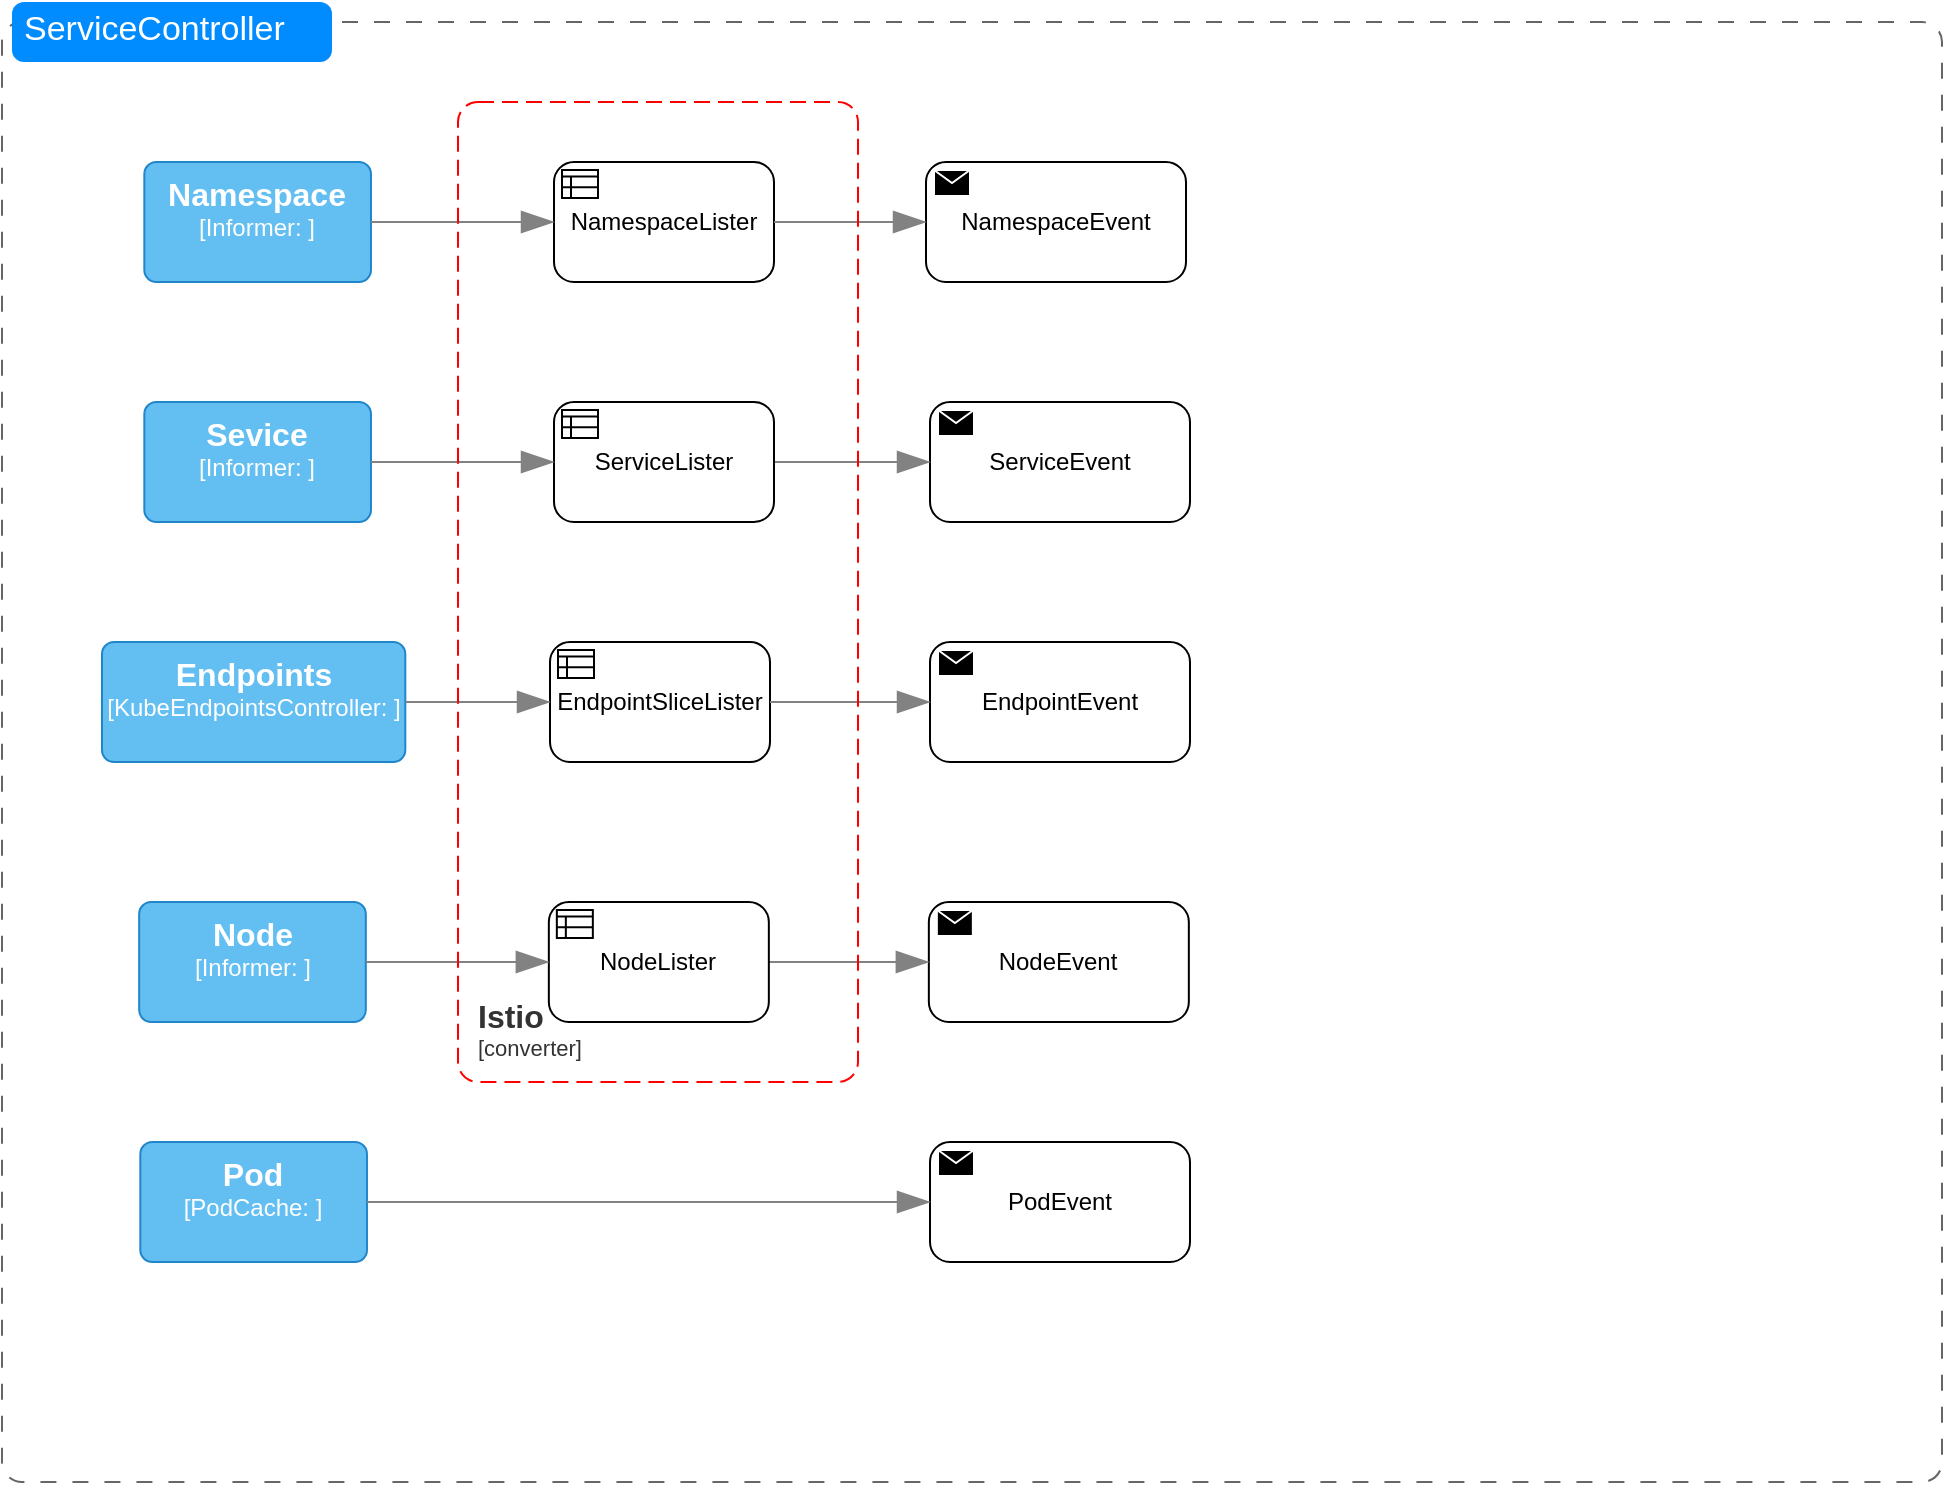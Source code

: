 <mxfile version="21.3.7" type="github">
  <diagram name="第 1 页" id="6w_RUWlSzRC_xdGTks5t">
    <mxGraphModel dx="1434" dy="796" grid="1" gridSize="10" guides="1" tooltips="1" connect="1" arrows="1" fold="1" page="1" pageScale="1" pageWidth="827" pageHeight="1169" math="0" shadow="0">
      <root>
        <mxCell id="0" />
        <mxCell id="1" parent="0" />
        <mxCell id="p8ZNJeQfTnOQerX0WRQx-1" value="" style="shape=mxgraph.mockup.containers.marginRect;rectMarginTop=10;strokeColor=#666666;strokeWidth=1;dashed=1;rounded=1;arcSize=5;recursiveResize=0;html=1;whiteSpace=wrap;rotatable=0;resizeHeight=1;resizeWidth=1;dashPattern=8 8;" vertex="1" parent="1">
          <mxGeometry x="30" y="50" width="970" height="740" as="geometry" />
        </mxCell>
        <mxCell id="p8ZNJeQfTnOQerX0WRQx-2" value="ServiceController" style="shape=rect;strokeColor=none;fillColor=#008cff;strokeWidth=1;dashed=0;rounded=1;arcSize=20;fontColor=#ffffff;fontSize=17;spacing=2;spacingTop=-2;align=left;autosize=1;spacingLeft=4;resizeWidth=0;resizeHeight=0;perimeter=none;html=1;whiteSpace=wrap;" vertex="1" parent="p8ZNJeQfTnOQerX0WRQx-1">
          <mxGeometry x="5" width="160" height="30" as="geometry" />
        </mxCell>
        <object placeholders="1" c4Name="Namespace" c4Type="Informer" c4Technology="" c4Description="" label="&lt;font style=&quot;font-size: 16px&quot;&gt;&lt;b&gt;%c4Name%&lt;/b&gt;&lt;/font&gt;&lt;div&gt;[%c4Type%: %c4Technology%]&lt;/div&gt;&lt;br&gt;&lt;div&gt;&lt;font style=&quot;font-size: 11px&quot;&gt;%c4Description%&lt;/font&gt;&lt;/div&gt;" id="p8ZNJeQfTnOQerX0WRQx-3">
          <mxCell style="rounded=1;whiteSpace=wrap;html=1;labelBackgroundColor=none;fillColor=#63BEF2;fontColor=#ffffff;align=center;arcSize=10;strokeColor=#2086C9;metaEdit=1;resizable=1;points=[[0.25,0,0],[0.5,0,0],[0.75,0,0],[1,0.25,0],[1,0.5,0],[1,0.75,0],[0.75,1,0],[0.5,1,0],[0.25,1,0],[0,0.75,0],[0,0.5,0],[0,0.25,0]];portConstraintRotation=0;recursiveResize=0;resizeWidth=1;resizeHeight=1;" vertex="1" parent="p8ZNJeQfTnOQerX0WRQx-1">
            <mxGeometry x="71.16" y="80" width="113.33" height="60" as="geometry" />
          </mxCell>
        </object>
        <object placeholders="1" c4Name="Sevice" c4Type="Informer" c4Technology="" c4Description="" label="&lt;font style=&quot;font-size: 16px&quot;&gt;&lt;b&gt;%c4Name%&lt;/b&gt;&lt;/font&gt;&lt;div&gt;[%c4Type%: %c4Technology%]&lt;/div&gt;&lt;br&gt;&lt;div&gt;&lt;font style=&quot;font-size: 11px&quot;&gt;%c4Description%&lt;/font&gt;&lt;/div&gt;" id="p8ZNJeQfTnOQerX0WRQx-4">
          <mxCell style="rounded=1;whiteSpace=wrap;html=1;labelBackgroundColor=none;fillColor=#63BEF2;fontColor=#ffffff;align=center;arcSize=10;strokeColor=#2086C9;metaEdit=1;resizable=1;points=[[0.25,0,0],[0.5,0,0],[0.75,0,0],[1,0.25,0],[1,0.5,0],[1,0.75,0],[0.75,1,0],[0.5,1,0],[0.25,1,0],[0,0.75,0],[0,0.5,0],[0,0.25,0]];portConstraintRotation=0;recursiveResize=0;resizeWidth=1;resizeHeight=1;" vertex="1" parent="p8ZNJeQfTnOQerX0WRQx-1">
            <mxGeometry x="71.16" y="200" width="113.33" height="60" as="geometry" />
          </mxCell>
        </object>
        <object placeholders="1" c4Name="Endpoints" c4Type="KubeEndpointsController" c4Technology="" c4Description="" label="&lt;font style=&quot;font-size: 16px&quot;&gt;&lt;b&gt;%c4Name%&lt;/b&gt;&lt;/font&gt;&lt;div&gt;[%c4Type%: %c4Technology%]&lt;/div&gt;&lt;br&gt;&lt;div&gt;&lt;font style=&quot;font-size: 11px&quot;&gt;%c4Description%&lt;/font&gt;&lt;/div&gt;" id="p8ZNJeQfTnOQerX0WRQx-5">
          <mxCell style="rounded=1;whiteSpace=wrap;html=1;labelBackgroundColor=none;fillColor=#63BEF2;fontColor=#ffffff;align=center;arcSize=10;strokeColor=#2086C9;metaEdit=1;resizable=1;points=[[0.25,0,0],[0.5,0,0],[0.75,0,0],[1,0.25,0],[1,0.5,0],[1,0.75,0],[0.75,1,0],[0.5,1,0],[0.25,1,0],[0,0.75,0],[0,0.5,0],[0,0.25,0]];portConstraintRotation=0;recursiveResize=0;resizeWidth=1;resizeHeight=1;" vertex="1" parent="p8ZNJeQfTnOQerX0WRQx-1">
            <mxGeometry x="50" y="320" width="151.66" height="60" as="geometry" />
          </mxCell>
        </object>
        <object placeholders="1" c4Name="Node" c4Type="Informer" c4Technology="" c4Description="" label="&lt;font style=&quot;font-size: 16px&quot;&gt;&lt;b&gt;%c4Name%&lt;/b&gt;&lt;/font&gt;&lt;div&gt;[%c4Type%: %c4Technology%]&lt;/div&gt;&lt;br&gt;&lt;div&gt;&lt;font style=&quot;font-size: 11px&quot;&gt;%c4Description%&lt;/font&gt;&lt;/div&gt;" id="p8ZNJeQfTnOQerX0WRQx-6">
          <mxCell style="rounded=1;whiteSpace=wrap;html=1;labelBackgroundColor=none;fillColor=#63BEF2;fontColor=#ffffff;align=center;arcSize=10;strokeColor=#2086C9;metaEdit=1;resizable=1;points=[[0.25,0,0],[0.5,0,0],[0.75,0,0],[1,0.25,0],[1,0.5,0],[1,0.75,0],[0.75,1,0],[0.5,1,0],[0.25,1,0],[0,0.75,0],[0,0.5,0],[0,0.25,0]];portConstraintRotation=0;recursiveResize=0;resizeWidth=1;resizeHeight=1;" vertex="1" parent="p8ZNJeQfTnOQerX0WRQx-1">
            <mxGeometry x="68.58" y="450" width="113.33" height="60" as="geometry" />
          </mxCell>
        </object>
        <object placeholders="1" c4Name="Pod" c4Type="PodCache" c4Technology="" c4Description="" label="&lt;font style=&quot;font-size: 16px&quot;&gt;&lt;b&gt;%c4Name%&lt;/b&gt;&lt;/font&gt;&lt;div&gt;[%c4Type%: %c4Technology%]&lt;/div&gt;&lt;br&gt;&lt;div&gt;&lt;font style=&quot;font-size: 11px&quot;&gt;%c4Description%&lt;/font&gt;&lt;/div&gt;" id="p8ZNJeQfTnOQerX0WRQx-7">
          <mxCell style="rounded=1;whiteSpace=wrap;html=1;labelBackgroundColor=none;fillColor=#63BEF2;fontColor=#ffffff;align=center;arcSize=10;strokeColor=#2086C9;metaEdit=1;resizable=1;points=[[0.25,0,0],[0.5,0,0],[0.75,0,0],[1,0.25,0],[1,0.5,0],[1,0.75,0],[0.75,1,0],[0.5,1,0],[0.25,1,0],[0,0.75,0],[0,0.5,0],[0,0.25,0]];portConstraintRotation=0;recursiveResize=0;resizeWidth=1;resizeHeight=1;" vertex="1" parent="p8ZNJeQfTnOQerX0WRQx-1">
            <mxGeometry x="69.16" y="570" width="113.33" height="60" as="geometry" />
          </mxCell>
        </object>
        <mxCell id="p8ZNJeQfTnOQerX0WRQx-8" value="NamespaceEvent" style="points=[[0.25,0,0],[0.5,0,0],[0.75,0,0],[1,0.25,0],[1,0.5,0],[1,0.75,0],[0.75,1,0],[0.5,1,0],[0.25,1,0],[0,0.75,0],[0,0.5,0],[0,0.25,0]];shape=mxgraph.bpmn.task;whiteSpace=wrap;rectStyle=rounded;size=10;html=1;container=1;expand=0;collapsible=0;taskMarker=send;" vertex="1" parent="p8ZNJeQfTnOQerX0WRQx-1">
          <mxGeometry x="462" y="80" width="130" height="60" as="geometry" />
        </mxCell>
        <mxCell id="p8ZNJeQfTnOQerX0WRQx-11" value="ServiceEvent" style="points=[[0.25,0,0],[0.5,0,0],[0.75,0,0],[1,0.25,0],[1,0.5,0],[1,0.75,0],[0.75,1,0],[0.5,1,0],[0.25,1,0],[0,0.75,0],[0,0.5,0],[0,0.25,0]];shape=mxgraph.bpmn.task;whiteSpace=wrap;rectStyle=rounded;size=10;html=1;container=1;expand=0;collapsible=0;taskMarker=send;" vertex="1" parent="p8ZNJeQfTnOQerX0WRQx-1">
          <mxGeometry x="464" y="200" width="130" height="60" as="geometry" />
        </mxCell>
        <object placeholders="1" c4Type="Relationship" id="p8ZNJeQfTnOQerX0WRQx-12">
          <mxCell style="endArrow=blockThin;html=1;fontSize=10;fontColor=#404040;strokeWidth=1;endFill=1;strokeColor=#828282;elbow=vertical;metaEdit=1;endSize=14;startSize=14;jumpStyle=arc;jumpSize=16;rounded=0;edgeStyle=orthogonalEdgeStyle;exitX=1;exitY=0.5;exitDx=0;exitDy=0;exitPerimeter=0;entryX=0;entryY=0.5;entryDx=0;entryDy=0;entryPerimeter=0;" edge="1" parent="p8ZNJeQfTnOQerX0WRQx-1" source="p8ZNJeQfTnOQerX0WRQx-29" target="p8ZNJeQfTnOQerX0WRQx-11">
            <mxGeometry width="240" relative="1" as="geometry">
              <mxPoint x="192" y="110" as="sourcePoint" />
              <mxPoint x="240" y="190" as="targetPoint" />
              <Array as="points" />
            </mxGeometry>
          </mxCell>
        </object>
        <mxCell id="p8ZNJeQfTnOQerX0WRQx-13" value="EndpointEvent" style="points=[[0.25,0,0],[0.5,0,0],[0.75,0,0],[1,0.25,0],[1,0.5,0],[1,0.75,0],[0.75,1,0],[0.5,1,0],[0.25,1,0],[0,0.75,0],[0,0.5,0],[0,0.25,0]];shape=mxgraph.bpmn.task;whiteSpace=wrap;rectStyle=rounded;size=10;html=1;container=1;expand=0;collapsible=0;taskMarker=send;" vertex="1" parent="p8ZNJeQfTnOQerX0WRQx-1">
          <mxGeometry x="464" y="320" width="130" height="60" as="geometry" />
        </mxCell>
        <mxCell id="p8ZNJeQfTnOQerX0WRQx-16" value="NodeEvent" style="points=[[0.25,0,0],[0.5,0,0],[0.75,0,0],[1,0.25,0],[1,0.5,0],[1,0.75,0],[0.75,1,0],[0.5,1,0],[0.25,1,0],[0,0.75,0],[0,0.5,0],[0,0.25,0]];shape=mxgraph.bpmn.task;whiteSpace=wrap;rectStyle=rounded;size=10;html=1;container=1;expand=0;collapsible=0;taskMarker=send;" vertex="1" parent="p8ZNJeQfTnOQerX0WRQx-1">
          <mxGeometry x="463.42" y="450" width="130" height="60" as="geometry" />
        </mxCell>
        <object placeholders="1" c4Type="Relationship" id="p8ZNJeQfTnOQerX0WRQx-18">
          <mxCell style="endArrow=blockThin;html=1;fontSize=10;fontColor=#404040;strokeWidth=1;endFill=1;strokeColor=#828282;elbow=vertical;metaEdit=1;endSize=14;startSize=14;jumpStyle=arc;jumpSize=16;rounded=0;exitX=1;exitY=0.5;exitDx=0;exitDy=0;exitPerimeter=0;entryX=0;entryY=0.5;entryDx=0;entryDy=0;entryPerimeter=0;" edge="1" parent="p8ZNJeQfTnOQerX0WRQx-1" source="p8ZNJeQfTnOQerX0WRQx-32" target="p8ZNJeQfTnOQerX0WRQx-16">
            <mxGeometry width="240" relative="1" as="geometry">
              <mxPoint x="212" y="290" as="sourcePoint" />
              <mxPoint x="274" y="290" as="targetPoint" />
            </mxGeometry>
          </mxCell>
        </object>
        <mxCell id="p8ZNJeQfTnOQerX0WRQx-19" value="PodEvent" style="points=[[0.25,0,0],[0.5,0,0],[0.75,0,0],[1,0.25,0],[1,0.5,0],[1,0.75,0],[0.75,1,0],[0.5,1,0],[0.25,1,0],[0,0.75,0],[0,0.5,0],[0,0.25,0]];shape=mxgraph.bpmn.task;whiteSpace=wrap;rectStyle=rounded;size=10;html=1;container=1;expand=0;collapsible=0;taskMarker=send;" vertex="1" parent="p8ZNJeQfTnOQerX0WRQx-1">
          <mxGeometry x="464" y="570" width="130" height="60" as="geometry" />
        </mxCell>
        <object placeholders="1" c4Type="Relationship" id="p8ZNJeQfTnOQerX0WRQx-20">
          <mxCell style="endArrow=blockThin;html=1;fontSize=10;fontColor=#404040;strokeWidth=1;endFill=1;strokeColor=#828282;elbow=vertical;metaEdit=1;endSize=14;startSize=14;jumpStyle=arc;jumpSize=16;rounded=0;exitX=1;exitY=0.5;exitDx=0;exitDy=0;exitPerimeter=0;entryX=0;entryY=0.5;entryDx=0;entryDy=0;entryPerimeter=0;" edge="1" parent="p8ZNJeQfTnOQerX0WRQx-1" source="p8ZNJeQfTnOQerX0WRQx-7" target="p8ZNJeQfTnOQerX0WRQx-19">
            <mxGeometry width="240" relative="1" as="geometry">
              <mxPoint x="192" y="375" as="sourcePoint" />
              <mxPoint x="274" y="375" as="targetPoint" />
            </mxGeometry>
          </mxCell>
        </object>
        <mxCell id="p8ZNJeQfTnOQerX0WRQx-25" value="NamespaceLister" style="points=[[0.25,0,0],[0.5,0,0],[0.75,0,0],[1,0.25,0],[1,0.5,0],[1,0.75,0],[0.75,1,0],[0.5,1,0],[0.25,1,0],[0,0.75,0],[0,0.5,0],[0,0.25,0]];shape=mxgraph.bpmn.task;whiteSpace=wrap;rectStyle=rounded;size=10;html=1;container=1;expand=0;collapsible=0;taskMarker=businessRule;" vertex="1" parent="p8ZNJeQfTnOQerX0WRQx-1">
          <mxGeometry x="276" y="80" width="110" height="60" as="geometry" />
        </mxCell>
        <object placeholders="1" c4Type="Relationship" id="p8ZNJeQfTnOQerX0WRQx-26">
          <mxCell style="endArrow=blockThin;html=1;fontSize=10;fontColor=#404040;strokeWidth=1;endFill=1;strokeColor=#828282;elbow=vertical;metaEdit=1;endSize=14;startSize=14;jumpStyle=arc;jumpSize=16;rounded=0;edgeStyle=orthogonalEdgeStyle;exitX=1;exitY=0.5;exitDx=0;exitDy=0;exitPerimeter=0;entryX=0;entryY=0.5;entryDx=0;entryDy=0;entryPerimeter=0;" edge="1" parent="p8ZNJeQfTnOQerX0WRQx-1" source="p8ZNJeQfTnOQerX0WRQx-3" target="p8ZNJeQfTnOQerX0WRQx-25">
            <mxGeometry width="240" relative="1" as="geometry">
              <mxPoint x="192" y="330" as="sourcePoint" />
              <mxPoint x="274" y="100" as="targetPoint" />
              <Array as="points" />
            </mxGeometry>
          </mxCell>
        </object>
        <object placeholders="1" c4Type="Relationship" id="p8ZNJeQfTnOQerX0WRQx-28">
          <mxCell style="endArrow=blockThin;html=1;fontSize=10;fontColor=#404040;strokeWidth=1;endFill=1;strokeColor=#828282;elbow=vertical;metaEdit=1;endSize=14;startSize=14;jumpStyle=arc;jumpSize=16;rounded=0;exitX=1;exitY=0.5;exitDx=0;exitDy=0;exitPerimeter=0;" edge="1" parent="p8ZNJeQfTnOQerX0WRQx-1" source="p8ZNJeQfTnOQerX0WRQx-25" target="p8ZNJeQfTnOQerX0WRQx-8">
            <mxGeometry width="240" relative="1" as="geometry">
              <mxPoint x="192" y="110" as="sourcePoint" />
              <mxPoint x="284" y="110" as="targetPoint" />
            </mxGeometry>
          </mxCell>
        </object>
        <mxCell id="p8ZNJeQfTnOQerX0WRQx-29" value="ServiceLister" style="points=[[0.25,0,0],[0.5,0,0],[0.75,0,0],[1,0.25,0],[1,0.5,0],[1,0.75,0],[0.75,1,0],[0.5,1,0],[0.25,1,0],[0,0.75,0],[0,0.5,0],[0,0.25,0]];shape=mxgraph.bpmn.task;whiteSpace=wrap;rectStyle=rounded;size=10;html=1;container=1;expand=0;collapsible=0;taskMarker=businessRule;" vertex="1" parent="p8ZNJeQfTnOQerX0WRQx-1">
          <mxGeometry x="276" y="200" width="110" height="60" as="geometry" />
        </mxCell>
        <mxCell id="p8ZNJeQfTnOQerX0WRQx-30" value="" style="endArrow=blockThin;html=1;fontSize=10;fontColor=#404040;strokeWidth=1;endFill=1;strokeColor=#828282;elbow=vertical;metaEdit=1;endSize=14;startSize=14;jumpStyle=arc;jumpSize=16;rounded=0;edgeStyle=orthogonalEdgeStyle;exitX=1;exitY=0.5;exitDx=0;exitDy=0;exitPerimeter=0;entryX=0;entryY=0.5;entryDx=0;entryDy=0;entryPerimeter=0;" edge="1" parent="p8ZNJeQfTnOQerX0WRQx-1" source="p8ZNJeQfTnOQerX0WRQx-4" target="p8ZNJeQfTnOQerX0WRQx-29">
          <mxGeometry width="240" relative="1" as="geometry">
            <mxPoint x="212" y="370" as="sourcePoint" />
            <mxPoint x="492" y="370" as="targetPoint" />
            <Array as="points" />
          </mxGeometry>
        </mxCell>
        <mxCell id="p8ZNJeQfTnOQerX0WRQx-31" value="EndpointSliceLister" style="points=[[0.25,0,0],[0.5,0,0],[0.75,0,0],[1,0.25,0],[1,0.5,0],[1,0.75,0],[0.75,1,0],[0.5,1,0],[0.25,1,0],[0,0.75,0],[0,0.5,0],[0,0.25,0]];shape=mxgraph.bpmn.task;whiteSpace=wrap;rectStyle=rounded;size=10;html=1;container=1;expand=0;collapsible=0;taskMarker=businessRule;" vertex="1" parent="p8ZNJeQfTnOQerX0WRQx-1">
          <mxGeometry x="274" y="320" width="110" height="60" as="geometry" />
        </mxCell>
        <mxCell id="p8ZNJeQfTnOQerX0WRQx-32" value="NodeLister" style="points=[[0.25,0,0],[0.5,0,0],[0.75,0,0],[1,0.25,0],[1,0.5,0],[1,0.75,0],[0.75,1,0],[0.5,1,0],[0.25,1,0],[0,0.75,0],[0,0.5,0],[0,0.25,0]];shape=mxgraph.bpmn.task;whiteSpace=wrap;rectStyle=rounded;size=10;html=1;container=1;expand=0;collapsible=0;taskMarker=businessRule;" vertex="1" parent="p8ZNJeQfTnOQerX0WRQx-1">
          <mxGeometry x="273.42" y="450" width="110" height="60" as="geometry" />
        </mxCell>
        <mxCell id="p8ZNJeQfTnOQerX0WRQx-33" value="" style="endArrow=blockThin;html=1;fontSize=10;fontColor=#404040;strokeWidth=1;endFill=1;strokeColor=#828282;elbow=vertical;metaEdit=1;endSize=14;startSize=14;jumpStyle=arc;jumpSize=16;rounded=0;exitX=1;exitY=0.5;exitDx=0;exitDy=0;exitPerimeter=0;entryX=0;entryY=0.5;entryDx=0;entryDy=0;entryPerimeter=0;" edge="1" parent="p8ZNJeQfTnOQerX0WRQx-1" source="p8ZNJeQfTnOQerX0WRQx-6" target="p8ZNJeQfTnOQerX0WRQx-32">
          <mxGeometry width="240" relative="1" as="geometry">
            <mxPoint x="212" y="545" as="sourcePoint" />
            <mxPoint x="494" y="545" as="targetPoint" />
          </mxGeometry>
        </mxCell>
        <mxCell id="p8ZNJeQfTnOQerX0WRQx-34" value="" style="endArrow=blockThin;html=1;fontSize=10;fontColor=#404040;strokeWidth=1;endFill=1;strokeColor=#828282;elbow=vertical;metaEdit=1;endSize=14;startSize=14;jumpStyle=arc;jumpSize=16;rounded=0;exitX=1;exitY=0.5;exitDx=0;exitDy=0;exitPerimeter=0;" edge="1" parent="p8ZNJeQfTnOQerX0WRQx-1" source="p8ZNJeQfTnOQerX0WRQx-5" target="p8ZNJeQfTnOQerX0WRQx-31">
          <mxGeometry width="240" relative="1" as="geometry">
            <mxPoint x="192" y="505" as="sourcePoint" />
            <mxPoint x="284" y="505" as="targetPoint" />
          </mxGeometry>
        </mxCell>
        <mxCell id="p8ZNJeQfTnOQerX0WRQx-35" value="" style="endArrow=blockThin;html=1;fontSize=10;fontColor=#404040;strokeWidth=1;endFill=1;strokeColor=#828282;elbow=vertical;metaEdit=1;endSize=14;startSize=14;jumpStyle=arc;jumpSize=16;rounded=0;exitX=1;exitY=0.5;exitDx=0;exitDy=0;exitPerimeter=0;entryX=0;entryY=0.5;entryDx=0;entryDy=0;entryPerimeter=0;" edge="1" parent="p8ZNJeQfTnOQerX0WRQx-1" source="p8ZNJeQfTnOQerX0WRQx-31" target="p8ZNJeQfTnOQerX0WRQx-13">
          <mxGeometry width="240" relative="1" as="geometry">
            <mxPoint x="212" y="370" as="sourcePoint" />
            <mxPoint x="284" y="370" as="targetPoint" />
          </mxGeometry>
        </mxCell>
        <object placeholders="1" c4Name="Istio" c4Type="converter" c4Application="converter" label="&lt;font style=&quot;font-size: 16px&quot;&gt;&lt;b&gt;&lt;div style=&quot;text-align: left&quot;&gt;%c4Name%&lt;/div&gt;&lt;/b&gt;&lt;/font&gt;&lt;div style=&quot;text-align: left&quot;&gt;[%c4Application%]&lt;/div&gt;" id="p8ZNJeQfTnOQerX0WRQx-36">
          <mxCell style="rounded=1;fontSize=11;whiteSpace=wrap;html=1;dashed=1;arcSize=20;fillColor=none;strokeColor=#FF0000;fontColor=#333333;labelBackgroundColor=none;align=left;verticalAlign=bottom;labelBorderColor=none;spacingTop=0;spacing=10;dashPattern=8 4;metaEdit=1;rotatable=0;perimeter=rectanglePerimeter;noLabel=0;labelPadding=0;allowArrows=0;connectable=0;expand=0;recursiveResize=0;editable=1;pointerEvents=0;absoluteArcSize=1;points=[[0.25,0,0],[0.5,0,0],[0.75,0,0],[1,0.25,0],[1,0.5,0],[1,0.75,0],[0.75,1,0],[0.5,1,0],[0.25,1,0],[0,0.75,0],[0,0.5,0],[0,0.25,0]];" vertex="1" parent="p8ZNJeQfTnOQerX0WRQx-1">
            <mxGeometry x="228" y="50" width="200" height="490" as="geometry" />
          </mxCell>
        </object>
      </root>
    </mxGraphModel>
  </diagram>
</mxfile>
